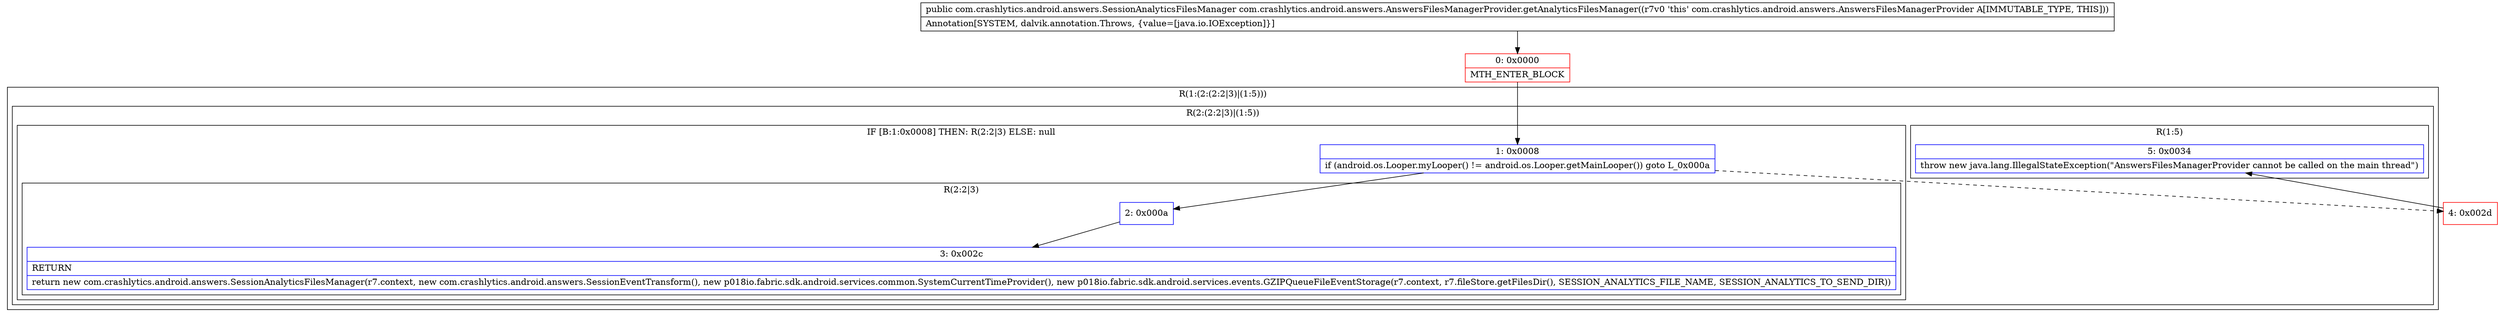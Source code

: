 digraph "CFG forcom.crashlytics.android.answers.AnswersFilesManagerProvider.getAnalyticsFilesManager()Lcom\/crashlytics\/android\/answers\/SessionAnalyticsFilesManager;" {
subgraph cluster_Region_1489834817 {
label = "R(1:(2:(2:2|3)|(1:5)))";
node [shape=record,color=blue];
subgraph cluster_Region_1913019853 {
label = "R(2:(2:2|3)|(1:5))";
node [shape=record,color=blue];
subgraph cluster_IfRegion_1696215348 {
label = "IF [B:1:0x0008] THEN: R(2:2|3) ELSE: null";
node [shape=record,color=blue];
Node_1 [shape=record,label="{1\:\ 0x0008|if (android.os.Looper.myLooper() != android.os.Looper.getMainLooper()) goto L_0x000a\l}"];
subgraph cluster_Region_60075445 {
label = "R(2:2|3)";
node [shape=record,color=blue];
Node_2 [shape=record,label="{2\:\ 0x000a}"];
Node_3 [shape=record,label="{3\:\ 0x002c|RETURN\l|return new com.crashlytics.android.answers.SessionAnalyticsFilesManager(r7.context, new com.crashlytics.android.answers.SessionEventTransform(), new p018io.fabric.sdk.android.services.common.SystemCurrentTimeProvider(), new p018io.fabric.sdk.android.services.events.GZIPQueueFileEventStorage(r7.context, r7.fileStore.getFilesDir(), SESSION_ANALYTICS_FILE_NAME, SESSION_ANALYTICS_TO_SEND_DIR))\l}"];
}
}
subgraph cluster_Region_863232413 {
label = "R(1:5)";
node [shape=record,color=blue];
Node_5 [shape=record,label="{5\:\ 0x0034|throw new java.lang.IllegalStateException(\"AnswersFilesManagerProvider cannot be called on the main thread\")\l}"];
}
}
}
Node_0 [shape=record,color=red,label="{0\:\ 0x0000|MTH_ENTER_BLOCK\l}"];
Node_4 [shape=record,color=red,label="{4\:\ 0x002d}"];
MethodNode[shape=record,label="{public com.crashlytics.android.answers.SessionAnalyticsFilesManager com.crashlytics.android.answers.AnswersFilesManagerProvider.getAnalyticsFilesManager((r7v0 'this' com.crashlytics.android.answers.AnswersFilesManagerProvider A[IMMUTABLE_TYPE, THIS]))  | Annotation[SYSTEM, dalvik.annotation.Throws, \{value=[java.io.IOException]\}]\l}"];
MethodNode -> Node_0;
Node_1 -> Node_2;
Node_1 -> Node_4[style=dashed];
Node_2 -> Node_3;
Node_0 -> Node_1;
Node_4 -> Node_5;
}

